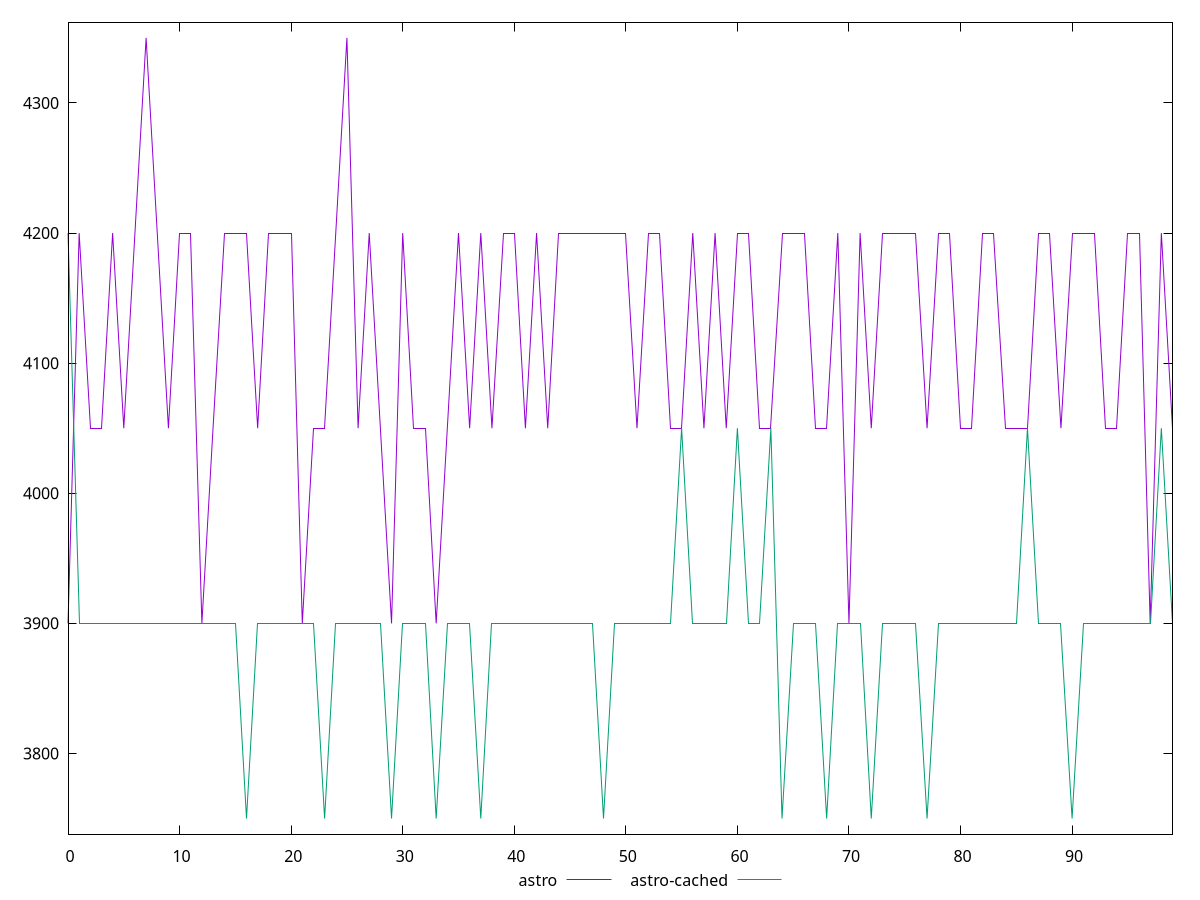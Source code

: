 reset

$astro <<EOF
0 3900
1 4200
2 4050
3 4050
4 4200
5 4050
6 4200
7 4350
8 4200
9 4050
10 4200
11 4200
12 3900
13 4050
14 4200
15 4200
16 4200
17 4050
18 4200
19 4200
20 4200
21 3900
22 4050
23 4050
24 4200
25 4350
26 4050
27 4200
28 4050
29 3900
30 4200
31 4050
32 4050
33 3900
34 4050
35 4200
36 4050
37 4200
38 4050
39 4200
40 4200
41 4050
42 4200
43 4050
44 4200
45 4200
46 4200
47 4200
48 4200
49 4200
50 4200
51 4050
52 4200
53 4200
54 4050
55 4050
56 4200
57 4050
58 4200
59 4050
60 4200
61 4200
62 4050
63 4050
64 4200
65 4200
66 4200
67 4050
68 4050
69 4200
70 3900
71 4200
72 4050
73 4200
74 4200
75 4200
76 4200
77 4050
78 4200
79 4200
80 4050
81 4050
82 4200
83 4200
84 4050
85 4050
86 4050
87 4200
88 4200
89 4050
90 4200
91 4200
92 4200
93 4050
94 4050
95 4200
96 4200
97 3900
98 4200
99 4050
EOF

$astroCached <<EOF
0 4200
1 3900
2 3900
3 3900
4 3900
5 3900
6 3900
7 3900
8 3900
9 3900
10 3900
11 3900
12 3900
13 3900
14 3900
15 3900
16 3750
17 3900
18 3900
19 3900
20 3900
21 3900
22 3900
23 3750
24 3900
25 3900
26 3900
27 3900
28 3900
29 3750
30 3900
31 3900
32 3900
33 3750
34 3900
35 3900
36 3900
37 3750
38 3900
39 3900
40 3900
41 3900
42 3900
43 3900
44 3900
45 3900
46 3900
47 3900
48 3750
49 3900
50 3900
51 3900
52 3900
53 3900
54 3900
55 4050
56 3900
57 3900
58 3900
59 3900
60 4050
61 3900
62 3900
63 4050
64 3750
65 3900
66 3900
67 3900
68 3750
69 3900
70 3900
71 3900
72 3750
73 3900
74 3900
75 3900
76 3900
77 3750
78 3900
79 3900
80 3900
81 3900
82 3900
83 3900
84 3900
85 3900
86 4050
87 3900
88 3900
89 3900
90 3750
91 3900
92 3900
93 3900
94 3900
95 3900
96 3900
97 3900
98 4050
99 3900
EOF

set key outside below
set xrange [0:99]
set yrange [3738:4362]
set trange [3738:4362]
set terminal svg size 640, 520 enhanced background rgb 'white'
set output "reports/report_00033_2021-03-01T14-23-16.841Z/unused-javascript/comparison/line/0_vs_1.svg"

plot $astro title "astro" with line, \
     $astroCached title "astro-cached" with line

reset
